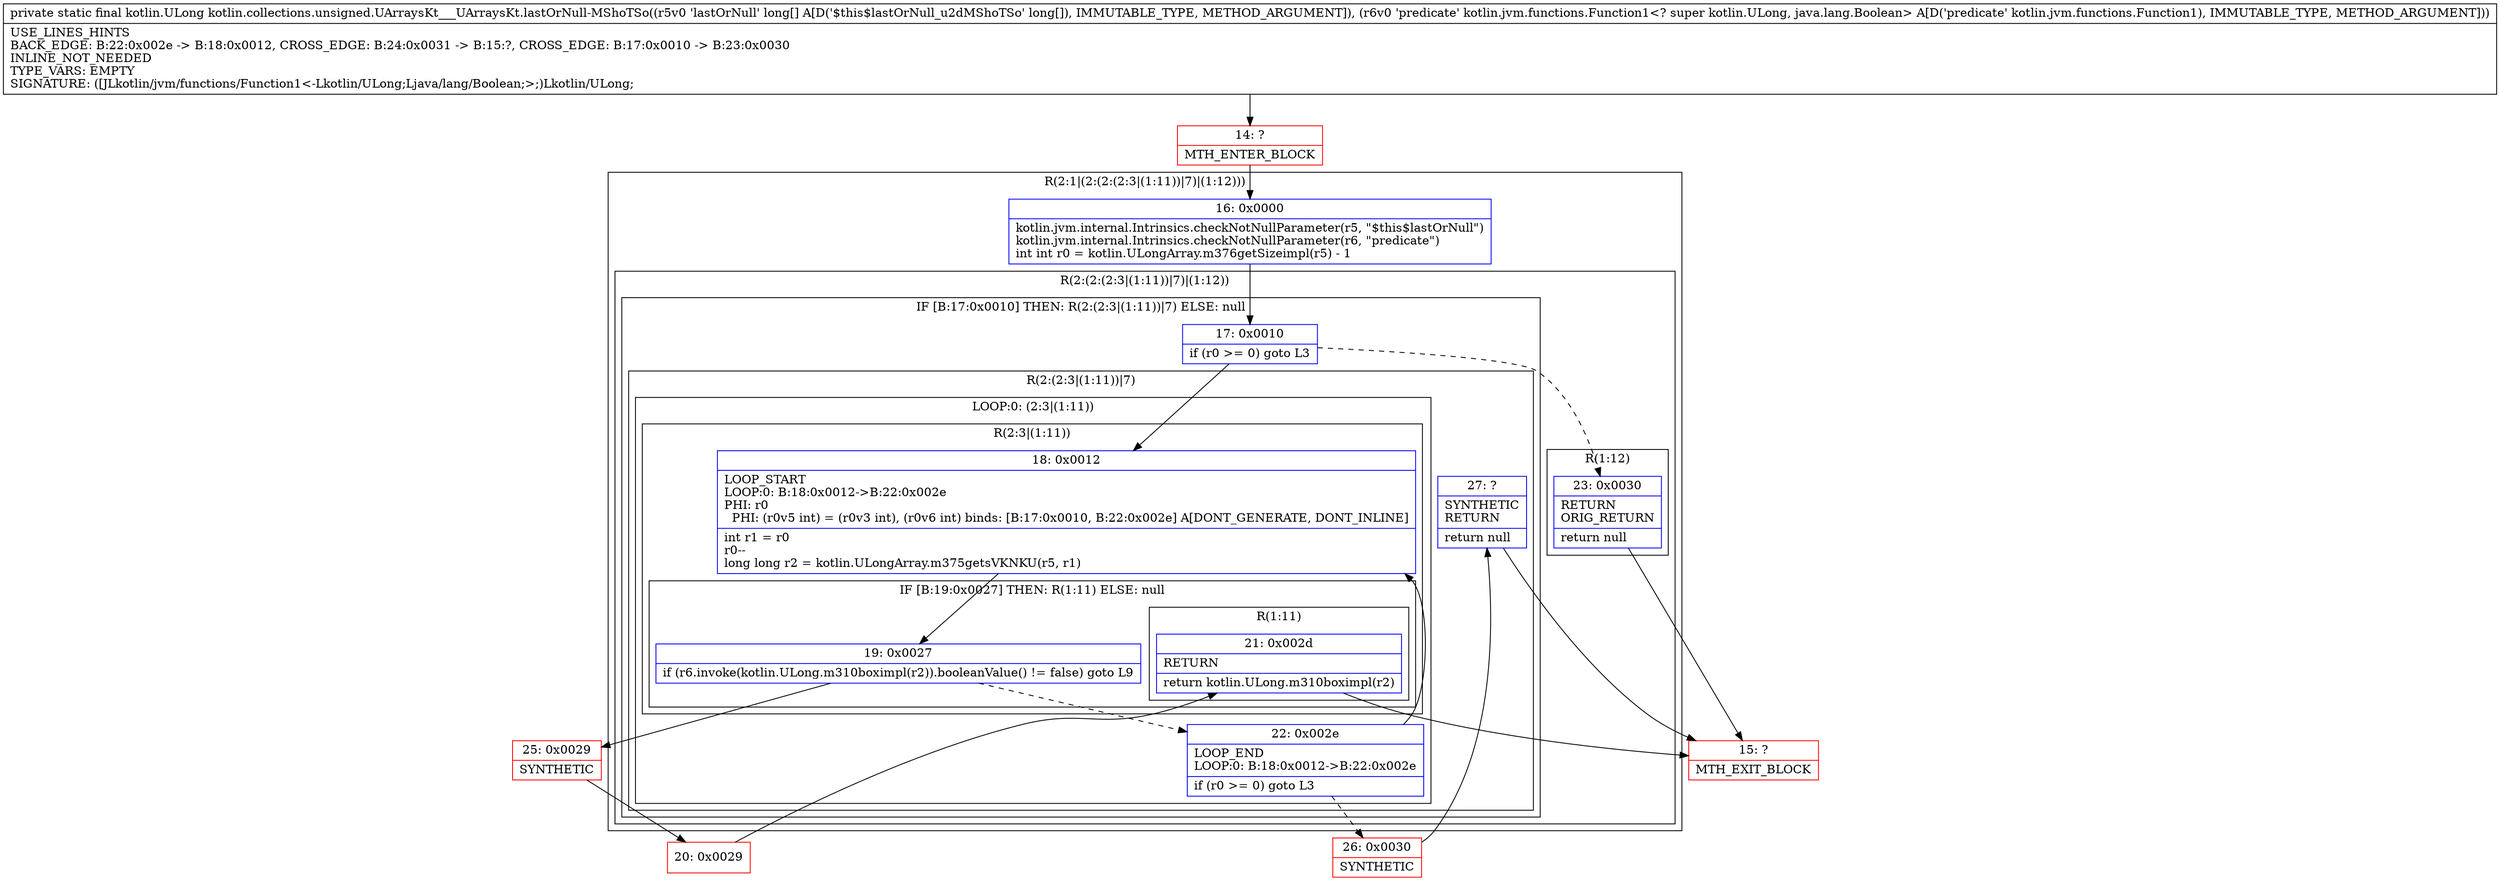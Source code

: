 digraph "CFG forkotlin.collections.unsigned.UArraysKt___UArraysKt.lastOrNull\-MShoTSo([JLkotlin\/jvm\/functions\/Function1;)Lkotlin\/ULong;" {
subgraph cluster_Region_1056406102 {
label = "R(2:1|(2:(2:(2:3|(1:11))|7)|(1:12)))";
node [shape=record,color=blue];
Node_16 [shape=record,label="{16\:\ 0x0000|kotlin.jvm.internal.Intrinsics.checkNotNullParameter(r5, \"$this$lastOrNull\")\lkotlin.jvm.internal.Intrinsics.checkNotNullParameter(r6, \"predicate\")\lint int r0 = kotlin.ULongArray.m376getSizeimpl(r5) \- 1\l}"];
subgraph cluster_Region_1831779178 {
label = "R(2:(2:(2:3|(1:11))|7)|(1:12))";
node [shape=record,color=blue];
subgraph cluster_IfRegion_1941394465 {
label = "IF [B:17:0x0010] THEN: R(2:(2:3|(1:11))|7) ELSE: null";
node [shape=record,color=blue];
Node_17 [shape=record,label="{17\:\ 0x0010|if (r0 \>= 0) goto L3\l}"];
subgraph cluster_Region_1374681509 {
label = "R(2:(2:3|(1:11))|7)";
node [shape=record,color=blue];
subgraph cluster_LoopRegion_842747593 {
label = "LOOP:0: (2:3|(1:11))";
node [shape=record,color=blue];
Node_22 [shape=record,label="{22\:\ 0x002e|LOOP_END\lLOOP:0: B:18:0x0012\-\>B:22:0x002e\l|if (r0 \>= 0) goto L3\l}"];
subgraph cluster_Region_1630493716 {
label = "R(2:3|(1:11))";
node [shape=record,color=blue];
Node_18 [shape=record,label="{18\:\ 0x0012|LOOP_START\lLOOP:0: B:18:0x0012\-\>B:22:0x002e\lPHI: r0 \l  PHI: (r0v5 int) = (r0v3 int), (r0v6 int) binds: [B:17:0x0010, B:22:0x002e] A[DONT_GENERATE, DONT_INLINE]\l|int r1 = r0\lr0\-\-\llong long r2 = kotlin.ULongArray.m375getsVKNKU(r5, r1)\l}"];
subgraph cluster_IfRegion_932947730 {
label = "IF [B:19:0x0027] THEN: R(1:11) ELSE: null";
node [shape=record,color=blue];
Node_19 [shape=record,label="{19\:\ 0x0027|if (r6.invoke(kotlin.ULong.m310boximpl(r2)).booleanValue() != false) goto L9\l}"];
subgraph cluster_Region_751796745 {
label = "R(1:11)";
node [shape=record,color=blue];
Node_21 [shape=record,label="{21\:\ 0x002d|RETURN\l|return kotlin.ULong.m310boximpl(r2)\l}"];
}
}
}
}
Node_27 [shape=record,label="{27\:\ ?|SYNTHETIC\lRETURN\l|return null\l}"];
}
}
subgraph cluster_Region_12439866 {
label = "R(1:12)";
node [shape=record,color=blue];
Node_23 [shape=record,label="{23\:\ 0x0030|RETURN\lORIG_RETURN\l|return null\l}"];
}
}
}
Node_14 [shape=record,color=red,label="{14\:\ ?|MTH_ENTER_BLOCK\l}"];
Node_26 [shape=record,color=red,label="{26\:\ 0x0030|SYNTHETIC\l}"];
Node_15 [shape=record,color=red,label="{15\:\ ?|MTH_EXIT_BLOCK\l}"];
Node_25 [shape=record,color=red,label="{25\:\ 0x0029|SYNTHETIC\l}"];
Node_20 [shape=record,color=red,label="{20\:\ 0x0029}"];
MethodNode[shape=record,label="{private static final kotlin.ULong kotlin.collections.unsigned.UArraysKt___UArraysKt.lastOrNull\-MShoTSo((r5v0 'lastOrNull' long[] A[D('$this$lastOrNull_u2dMShoTSo' long[]), IMMUTABLE_TYPE, METHOD_ARGUMENT]), (r6v0 'predicate' kotlin.jvm.functions.Function1\<? super kotlin.ULong, java.lang.Boolean\> A[D('predicate' kotlin.jvm.functions.Function1), IMMUTABLE_TYPE, METHOD_ARGUMENT]))  | USE_LINES_HINTS\lBACK_EDGE: B:22:0x002e \-\> B:18:0x0012, CROSS_EDGE: B:24:0x0031 \-\> B:15:?, CROSS_EDGE: B:17:0x0010 \-\> B:23:0x0030\lINLINE_NOT_NEEDED\lTYPE_VARS: EMPTY\lSIGNATURE: ([JLkotlin\/jvm\/functions\/Function1\<\-Lkotlin\/ULong;Ljava\/lang\/Boolean;\>;)Lkotlin\/ULong;\l}"];
MethodNode -> Node_14;Node_16 -> Node_17;
Node_17 -> Node_18;
Node_17 -> Node_23[style=dashed];
Node_22 -> Node_18;
Node_22 -> Node_26[style=dashed];
Node_18 -> Node_19;
Node_19 -> Node_22[style=dashed];
Node_19 -> Node_25;
Node_21 -> Node_15;
Node_27 -> Node_15;
Node_23 -> Node_15;
Node_14 -> Node_16;
Node_26 -> Node_27;
Node_25 -> Node_20;
Node_20 -> Node_21;
}

